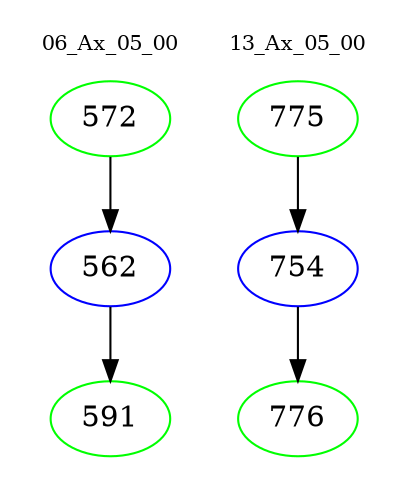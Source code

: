 digraph{
subgraph cluster_0 {
color = white
label = "06_Ax_05_00";
fontsize=10;
T0_572 [label="572", color="green"]
T0_572 -> T0_562 [color="black"]
T0_562 [label="562", color="blue"]
T0_562 -> T0_591 [color="black"]
T0_591 [label="591", color="green"]
}
subgraph cluster_1 {
color = white
label = "13_Ax_05_00";
fontsize=10;
T1_775 [label="775", color="green"]
T1_775 -> T1_754 [color="black"]
T1_754 [label="754", color="blue"]
T1_754 -> T1_776 [color="black"]
T1_776 [label="776", color="green"]
}
}
